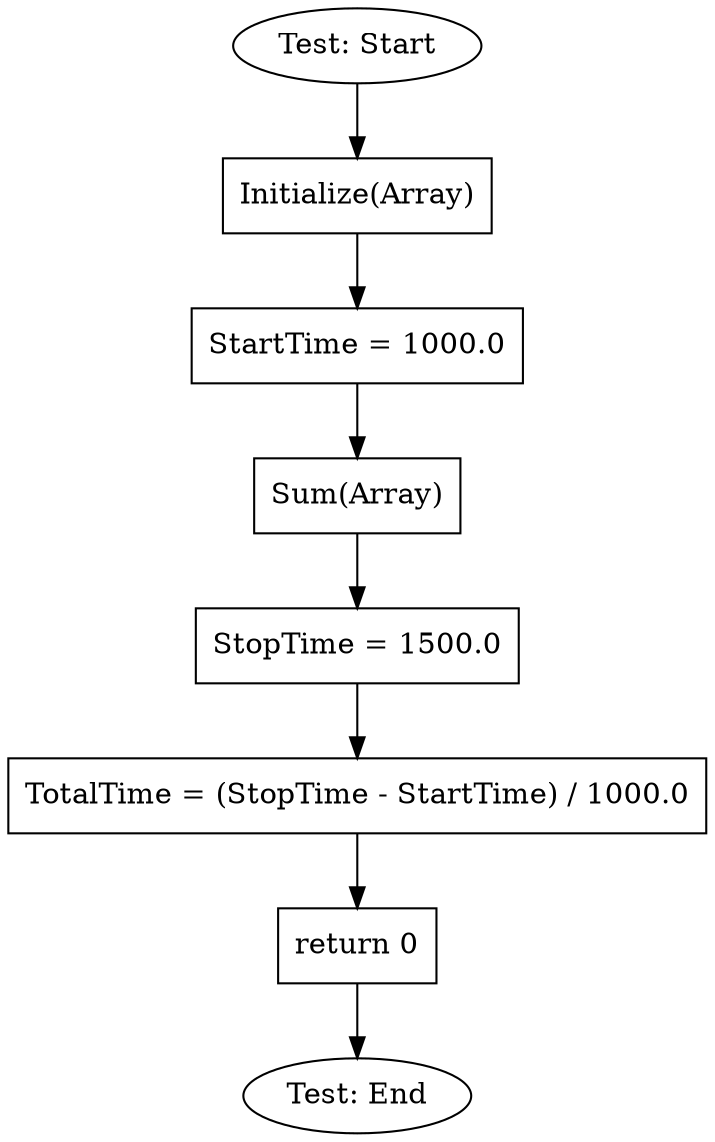 digraph Test {
      rankdir=TB;
      node [shape=box];
      start [label="Test: Start", shape=ellipse];
      end [label="Test: End", shape=ellipse];
      n1 [label="Initialize(Array)"];
      n2 [label="StartTime = 1000.0"];
      n3 [label="Sum(Array)"];
      n4 [label="StopTime = 1500.0"];
      n5 [label="TotalTime = (StopTime - StartTime) / 1000.0"];
      n6 [label="return 0"];
      start -> n1 -> n2 -> n3 -> n4 -> n5 -> n6 -> end;
  }